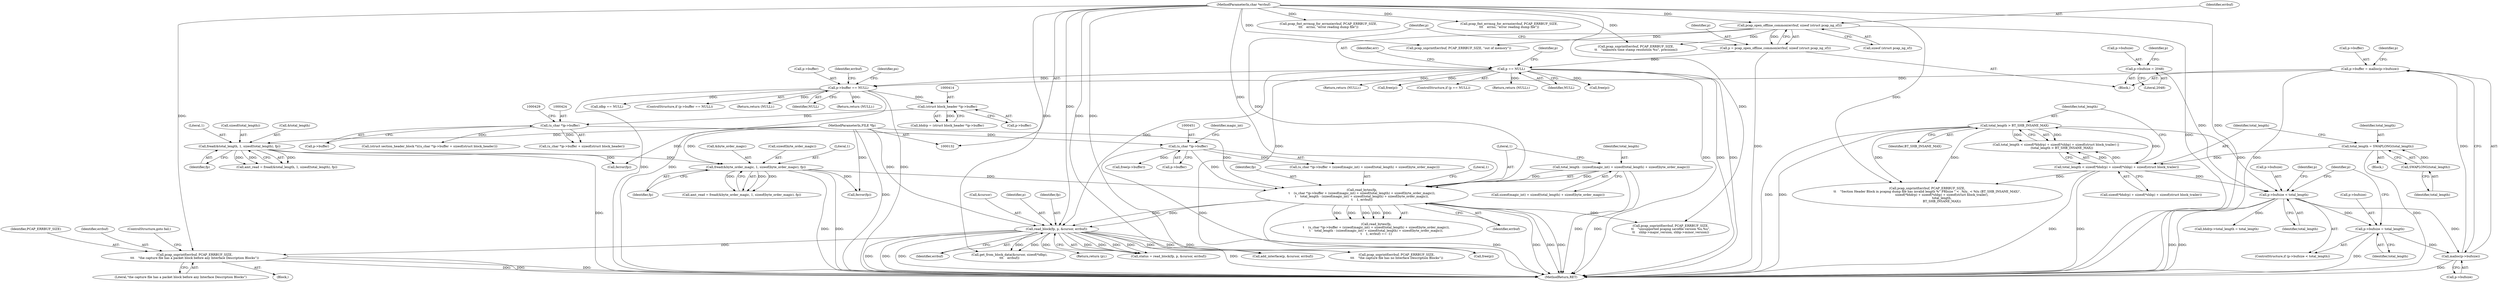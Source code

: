 digraph "0_libpcap_87d6bef033062f969e70fa40c43dfd945d5a20ab@API" {
"1000624" [label="(Call,pcap_snprintf(errbuf, PCAP_ERRBUF_SIZE,\n\t\t\t    \"the capture file has a packet block before any Interface Description Blocks\"))"];
"1000549" [label="(Call,read_block(fp, p, &cursor, errbuf))"];
"1000447" [label="(Call,read_bytes(fp,\n\t    (u_char *)p->buffer + (sizeof(magic_int) + sizeof(total_length) + sizeof(byte_order_magic)),\n\t    total_length - (sizeof(magic_int) + sizeof(total_length) + sizeof(byte_order_magic)),\n\t    1, errbuf))"];
"1000205" [label="(Call,fread(&byte_order_magic, 1, sizeof(byte_order_magic), fp))"];
"1000173" [label="(Call,fread(&total_length, 1, sizeof(total_length), fp))"];
"1000134" [label="(MethodParameterIn,FILE *fp)"];
"1000450" [label="(Call,(u_char *)p->buffer)"];
"1000423" [label="(Call,(u_char *)p->buffer)"];
"1000413" [label="(Call,(struct block_header *)p->buffer)"];
"1000388" [label="(Call,p->buffer == NULL)"];
"1000379" [label="(Call,p->buffer = malloc(p->bufsize))"];
"1000383" [label="(Call,malloc(p->bufsize))"];
"1000374" [label="(Call,p->bufsize = total_length)"];
"1000369" [label="(Call,p->bufsize < total_length)"];
"1000363" [label="(Call,p->bufsize = 2048)"];
"1000272" [label="(Call,total_length > BT_SHB_INSANE_MAX)"];
"1000260" [label="(Call,total_length < sizeof(*bhdrp) + sizeof(*shbp) + sizeof(struct block_trailer))"];
"1000254" [label="(Call,total_length = SWAPLONG(total_length))"];
"1000256" [label="(Call,SWAPLONG(total_length))"];
"1000305" [label="(Call,p == NULL)"];
"1000298" [label="(Call,p = pcap_open_offline_common(errbuf, sizeof (struct pcap_ng_sf)))"];
"1000300" [label="(Call,pcap_open_offline_common(errbuf, sizeof (struct pcap_ng_sf)))"];
"1000136" [label="(MethodParameterIn,char *errbuf)"];
"1000463" [label="(Call,total_length - (sizeof(magic_int) + sizeof(total_length) + sizeof(byte_order_magic)))"];
"1000171" [label="(Call,amt_read = fread(&total_length, 1, sizeof(total_length), fp))"];
"1000547" [label="(Call,status = read_block(fp, p, &cursor, errbuf))"];
"1000375" [label="(Call,p->bufsize)"];
"1000299" [label="(Identifier,p)"];
"1000239" [label="(Block,)"];
"1000423" [label="(Call,(u_char *)p->buffer)"];
"1000311" [label="(Identifier,err)"];
"1000448" [label="(Identifier,fp)"];
"1000465" [label="(Call,sizeof(magic_int) + sizeof(total_length) + sizeof(byte_order_magic))"];
"1000464" [label="(Identifier,total_length)"];
"1000371" [label="(Identifier,p)"];
"1000415" [label="(Call,p->buffer)"];
"1000260" [label="(Call,total_length < sizeof(*bhdrp) + sizeof(*shbp) + sizeof(struct block_trailer))"];
"1000404" [label="(Return,return (NULL);)"];
"1000624" [label="(Call,pcap_snprintf(errbuf, PCAP_ERRBUF_SIZE,\n\t\t\t    \"the capture file has a packet block before any Interface Description Blocks\"))"];
"1000176" [label="(Literal,1)"];
"1000435" [label="(Call,bhdrp->total_length = total_length)"];
"1000513" [label="(Call,pcap_snprintf(errbuf, PCAP_ERRBUF_SIZE,\n\t\t    \"unsupported pcapng savefile version %u.%u\",\n\t\t    shbp->major_version, shbp->minor_version))"];
"1000138" [label="(Block,)"];
"1000395" [label="(Identifier,errbuf)"];
"1000300" [label="(Call,pcap_open_offline_common(errbuf, sizeof (struct pcap_ng_sf)))"];
"1000628" [label="(ControlStructure,goto fail;)"];
"1000626" [label="(Identifier,PCAP_ERRBUF_SIZE)"];
"1000373" [label="(Identifier,total_length)"];
"1000305" [label="(Call,p == NULL)"];
"1000187" [label="(Call,ferror(fp))"];
"1000463" [label="(Call,total_length - (sizeof(magic_int) + sizeof(total_length) + sizeof(byte_order_magic)))"];
"1000394" [label="(Call,pcap_snprintf(errbuf, PCAP_ERRBUF_SIZE, \"out of memory\"))"];
"1000307" [label="(Identifier,NULL)"];
"1000134" [label="(MethodParameterIn,FILE *fp)"];
"1000554" [label="(Identifier,errbuf)"];
"1000302" [label="(Call,sizeof (struct pcap_ng_sf))"];
"1000211" [label="(Identifier,fp)"];
"1000343" [label="(Call,pcap_snprintf(errbuf, PCAP_ERRBUF_SIZE,\n\t\t    \"unknown time stamp resolution %u\", precision))"];
"1000255" [label="(Identifier,total_length)"];
"1000449" [label="(Call,(u_char *)p->buffer + (sizeof(magic_int) + sizeof(total_length) + sizeof(byte_order_magic)))"];
"1000398" [label="(Call,free(p))"];
"1000707" [label="(Return,return (NULL);)"];
"1000452" [label="(Call,p->buffer)"];
"1000206" [label="(Call,&byte_order_magic)"];
"1000177" [label="(Call,sizeof(total_length))"];
"1000701" [label="(Call,free(p))"];
"1000614" [label="(Call,add_interface(p, &cursor, errbuf))"];
"1000425" [label="(Call,p->buffer)"];
"1000272" [label="(Call,total_length > BT_SHB_INSANE_MAX)"];
"1000209" [label="(Call,sizeof(byte_order_magic))"];
"1000313" [label="(Return,return (NULL);)"];
"1000384" [label="(Call,p->bufsize)"];
"1000392" [label="(Identifier,NULL)"];
"1000413" [label="(Call,(struct block_header *)p->buffer)"];
"1000383" [label="(Call,malloc(p->bufsize))"];
"1000369" [label="(Call,p->bufsize < total_length)"];
"1000348" [label="(Call,free(p))"];
"1000378" [label="(Identifier,total_length)"];
"1000420" [label="(Call,(struct section_header_block *)((u_char *)p->buffer + sizeof(struct block_header)))"];
"1000476" [label="(Literal,1)"];
"1000627" [label="(Literal,\"the capture file has a packet block before any Interface Description Blocks\")"];
"1000376" [label="(Identifier,p)"];
"1000370" [label="(Call,p->bufsize)"];
"1000381" [label="(Identifier,p)"];
"1000587" [label="(Call,idbp == NULL)"];
"1000261" [label="(Identifier,total_length)"];
"1000174" [label="(Call,&total_length)"];
"1000254" [label="(Call,total_length = SWAPLONG(total_length))"];
"1000552" [label="(Call,&cursor)"];
"1000550" [label="(Identifier,fp)"];
"1000179" [label="(Identifier,fp)"];
"1000379" [label="(Call,p->buffer = malloc(p->bufsize))"];
"1000203" [label="(Call,amt_read = fread(&byte_order_magic, 1, sizeof(byte_order_magic), fp))"];
"1000273" [label="(Identifier,total_length)"];
"1000257" [label="(Identifier,total_length)"];
"1000367" [label="(Literal,2048)"];
"1000205" [label="(Call,fread(&byte_order_magic, 1, sizeof(byte_order_magic), fp))"];
"1000173" [label="(Call,fread(&total_length, 1, sizeof(total_length), fp))"];
"1000276" [label="(Call,pcap_snprintf(errbuf, PCAP_ERRBUF_SIZE,\n\t\t    \"Section Header Block in pcapng dump file has invalid length %\" PRIsize \" < _%lu_ < %lu (BT_SHB_INSANE_MAX)\",\n                              sizeof(*bhdrp) + sizeof(*shbp) + sizeof(struct block_trailer),\n                              total_length,\n                              BT_SHB_INSANE_MAX))"];
"1000575" [label="(Block,)"];
"1000317" [label="(Identifier,p)"];
"1000473" [label="(Literal,1)"];
"1000368" [label="(ControlStructure,if (p->bufsize < total_length))"];
"1000274" [label="(Identifier,BT_SHB_INSANE_MAX)"];
"1000457" [label="(Identifier,magic_int)"];
"1000549" [label="(Call,read_block(fp, p, &cursor, errbuf))"];
"1000298" [label="(Call,p = pcap_open_offline_common(errbuf, sizeof (struct pcap_ng_sf)))"];
"1000422" [label="(Call,(u_char *)p->buffer + sizeof(struct block_header))"];
"1000388" [label="(Call,p->buffer == NULL)"];
"1000259" [label="(Call,total_length < sizeof(*bhdrp) + sizeof(*shbp) + sizeof(struct block_trailer) ||\n            (total_length > BT_SHB_INSANE_MAX))"];
"1000304" [label="(ControlStructure,if (p == NULL))"];
"1000408" [label="(Identifier,ps)"];
"1000579" [label="(Call,get_from_block_data(&cursor, sizeof(*idbp),\n\t\t\t    errbuf))"];
"1000625" [label="(Identifier,errbuf)"];
"1000306" [label="(Identifier,p)"];
"1000354" [label="(Return,return (NULL);)"];
"1000219" [label="(Call,ferror(fp))"];
"1000262" [label="(Call,sizeof(*bhdrp) + sizeof(*shbp) + sizeof(struct block_trailer))"];
"1000364" [label="(Call,p->bufsize)"];
"1000709" [label="(MethodReturn,RET)"];
"1000447" [label="(Call,read_bytes(fp,\n\t    (u_char *)p->buffer + (sizeof(magic_int) + sizeof(total_length) + sizeof(byte_order_magic)),\n\t    total_length - (sizeof(magic_int) + sizeof(total_length) + sizeof(byte_order_magic)),\n\t    1, errbuf))"];
"1000560" [label="(Call,pcap_snprintf(errbuf, PCAP_ERRBUF_SIZE,\n\t\t\t    \"the capture file has no Interface Description Blocks\"))"];
"1000411" [label="(Call,bhdrp = (struct block_header *)p->buffer)"];
"1000446" [label="(Call,read_bytes(fp,\n\t    (u_char *)p->buffer + (sizeof(magic_int) + sizeof(total_length) + sizeof(byte_order_magic)),\n\t    total_length - (sizeof(magic_int) + sizeof(total_length) + sizeof(byte_order_magic)),\n\t    1, errbuf) == -1)"];
"1000450" [label="(Call,(u_char *)p->buffer)"];
"1000363" [label="(Call,p->bufsize = 2048)"];
"1000551" [label="(Identifier,p)"];
"1000690" [label="(Return,return (p);)"];
"1000474" [label="(Identifier,errbuf)"];
"1000387" [label="(ControlStructure,if (p->buffer == NULL))"];
"1000222" [label="(Call,pcap_fmt_errmsg_for_errno(errbuf, PCAP_ERRBUF_SIZE,\n\t\t\t    errno, \"error reading dump file\"))"];
"1000380" [label="(Call,p->buffer)"];
"1000136" [label="(MethodParameterIn,char *errbuf)"];
"1000389" [label="(Call,p->buffer)"];
"1000390" [label="(Identifier,p)"];
"1000208" [label="(Literal,1)"];
"1000256" [label="(Call,SWAPLONG(total_length))"];
"1000374" [label="(Call,p->bufsize = total_length)"];
"1000301" [label="(Identifier,errbuf)"];
"1000190" [label="(Call,pcap_fmt_errmsg_for_errno(errbuf, PCAP_ERRBUF_SIZE,\n\t\t\t    errno, \"error reading dump file\"))"];
"1000697" [label="(Call,free(p->buffer))"];
"1000624" -> "1000575"  [label="AST: "];
"1000624" -> "1000627"  [label="CFG: "];
"1000625" -> "1000624"  [label="AST: "];
"1000626" -> "1000624"  [label="AST: "];
"1000627" -> "1000624"  [label="AST: "];
"1000628" -> "1000624"  [label="CFG: "];
"1000624" -> "1000709"  [label="DDG: "];
"1000624" -> "1000709"  [label="DDG: "];
"1000624" -> "1000709"  [label="DDG: "];
"1000549" -> "1000624"  [label="DDG: "];
"1000136" -> "1000624"  [label="DDG: "];
"1000549" -> "1000547"  [label="AST: "];
"1000549" -> "1000554"  [label="CFG: "];
"1000550" -> "1000549"  [label="AST: "];
"1000551" -> "1000549"  [label="AST: "];
"1000552" -> "1000549"  [label="AST: "];
"1000554" -> "1000549"  [label="AST: "];
"1000547" -> "1000549"  [label="CFG: "];
"1000549" -> "1000709"  [label="DDG: "];
"1000549" -> "1000709"  [label="DDG: "];
"1000549" -> "1000709"  [label="DDG: "];
"1000549" -> "1000709"  [label="DDG: "];
"1000549" -> "1000547"  [label="DDG: "];
"1000549" -> "1000547"  [label="DDG: "];
"1000549" -> "1000547"  [label="DDG: "];
"1000549" -> "1000547"  [label="DDG: "];
"1000447" -> "1000549"  [label="DDG: "];
"1000447" -> "1000549"  [label="DDG: "];
"1000134" -> "1000549"  [label="DDG: "];
"1000305" -> "1000549"  [label="DDG: "];
"1000136" -> "1000549"  [label="DDG: "];
"1000549" -> "1000560"  [label="DDG: "];
"1000549" -> "1000579"  [label="DDG: "];
"1000549" -> "1000579"  [label="DDG: "];
"1000549" -> "1000614"  [label="DDG: "];
"1000549" -> "1000690"  [label="DDG: "];
"1000549" -> "1000701"  [label="DDG: "];
"1000447" -> "1000446"  [label="AST: "];
"1000447" -> "1000474"  [label="CFG: "];
"1000448" -> "1000447"  [label="AST: "];
"1000449" -> "1000447"  [label="AST: "];
"1000463" -> "1000447"  [label="AST: "];
"1000473" -> "1000447"  [label="AST: "];
"1000474" -> "1000447"  [label="AST: "];
"1000476" -> "1000447"  [label="CFG: "];
"1000447" -> "1000709"  [label="DDG: "];
"1000447" -> "1000709"  [label="DDG: "];
"1000447" -> "1000709"  [label="DDG: "];
"1000447" -> "1000709"  [label="DDG: "];
"1000447" -> "1000446"  [label="DDG: "];
"1000447" -> "1000446"  [label="DDG: "];
"1000447" -> "1000446"  [label="DDG: "];
"1000447" -> "1000446"  [label="DDG: "];
"1000447" -> "1000446"  [label="DDG: "];
"1000205" -> "1000447"  [label="DDG: "];
"1000134" -> "1000447"  [label="DDG: "];
"1000450" -> "1000447"  [label="DDG: "];
"1000463" -> "1000447"  [label="DDG: "];
"1000463" -> "1000447"  [label="DDG: "];
"1000300" -> "1000447"  [label="DDG: "];
"1000136" -> "1000447"  [label="DDG: "];
"1000447" -> "1000513"  [label="DDG: "];
"1000205" -> "1000203"  [label="AST: "];
"1000205" -> "1000211"  [label="CFG: "];
"1000206" -> "1000205"  [label="AST: "];
"1000208" -> "1000205"  [label="AST: "];
"1000209" -> "1000205"  [label="AST: "];
"1000211" -> "1000205"  [label="AST: "];
"1000203" -> "1000205"  [label="CFG: "];
"1000205" -> "1000709"  [label="DDG: "];
"1000205" -> "1000709"  [label="DDG: "];
"1000205" -> "1000203"  [label="DDG: "];
"1000205" -> "1000203"  [label="DDG: "];
"1000205" -> "1000203"  [label="DDG: "];
"1000173" -> "1000205"  [label="DDG: "];
"1000134" -> "1000205"  [label="DDG: "];
"1000205" -> "1000219"  [label="DDG: "];
"1000173" -> "1000171"  [label="AST: "];
"1000173" -> "1000179"  [label="CFG: "];
"1000174" -> "1000173"  [label="AST: "];
"1000176" -> "1000173"  [label="AST: "];
"1000177" -> "1000173"  [label="AST: "];
"1000179" -> "1000173"  [label="AST: "];
"1000171" -> "1000173"  [label="CFG: "];
"1000173" -> "1000709"  [label="DDG: "];
"1000173" -> "1000171"  [label="DDG: "];
"1000173" -> "1000171"  [label="DDG: "];
"1000173" -> "1000171"  [label="DDG: "];
"1000134" -> "1000173"  [label="DDG: "];
"1000173" -> "1000187"  [label="DDG: "];
"1000134" -> "1000132"  [label="AST: "];
"1000134" -> "1000709"  [label="DDG: "];
"1000134" -> "1000187"  [label="DDG: "];
"1000134" -> "1000219"  [label="DDG: "];
"1000450" -> "1000449"  [label="AST: "];
"1000450" -> "1000452"  [label="CFG: "];
"1000451" -> "1000450"  [label="AST: "];
"1000452" -> "1000450"  [label="AST: "];
"1000457" -> "1000450"  [label="CFG: "];
"1000450" -> "1000709"  [label="DDG: "];
"1000450" -> "1000449"  [label="DDG: "];
"1000423" -> "1000450"  [label="DDG: "];
"1000450" -> "1000697"  [label="DDG: "];
"1000423" -> "1000422"  [label="AST: "];
"1000423" -> "1000425"  [label="CFG: "];
"1000424" -> "1000423"  [label="AST: "];
"1000425" -> "1000423"  [label="AST: "];
"1000429" -> "1000423"  [label="CFG: "];
"1000423" -> "1000420"  [label="DDG: "];
"1000423" -> "1000422"  [label="DDG: "];
"1000413" -> "1000423"  [label="DDG: "];
"1000413" -> "1000411"  [label="AST: "];
"1000413" -> "1000415"  [label="CFG: "];
"1000414" -> "1000413"  [label="AST: "];
"1000415" -> "1000413"  [label="AST: "];
"1000411" -> "1000413"  [label="CFG: "];
"1000413" -> "1000411"  [label="DDG: "];
"1000388" -> "1000413"  [label="DDG: "];
"1000388" -> "1000387"  [label="AST: "];
"1000388" -> "1000392"  [label="CFG: "];
"1000389" -> "1000388"  [label="AST: "];
"1000392" -> "1000388"  [label="AST: "];
"1000395" -> "1000388"  [label="CFG: "];
"1000408" -> "1000388"  [label="CFG: "];
"1000388" -> "1000709"  [label="DDG: "];
"1000388" -> "1000709"  [label="DDG: "];
"1000388" -> "1000709"  [label="DDG: "];
"1000379" -> "1000388"  [label="DDG: "];
"1000305" -> "1000388"  [label="DDG: "];
"1000388" -> "1000404"  [label="DDG: "];
"1000388" -> "1000587"  [label="DDG: "];
"1000388" -> "1000707"  [label="DDG: "];
"1000379" -> "1000138"  [label="AST: "];
"1000379" -> "1000383"  [label="CFG: "];
"1000380" -> "1000379"  [label="AST: "];
"1000383" -> "1000379"  [label="AST: "];
"1000390" -> "1000379"  [label="CFG: "];
"1000379" -> "1000709"  [label="DDG: "];
"1000383" -> "1000379"  [label="DDG: "];
"1000383" -> "1000384"  [label="CFG: "];
"1000384" -> "1000383"  [label="AST: "];
"1000383" -> "1000709"  [label="DDG: "];
"1000374" -> "1000383"  [label="DDG: "];
"1000369" -> "1000383"  [label="DDG: "];
"1000374" -> "1000368"  [label="AST: "];
"1000374" -> "1000378"  [label="CFG: "];
"1000375" -> "1000374"  [label="AST: "];
"1000378" -> "1000374"  [label="AST: "];
"1000381" -> "1000374"  [label="CFG: "];
"1000374" -> "1000709"  [label="DDG: "];
"1000369" -> "1000374"  [label="DDG: "];
"1000369" -> "1000368"  [label="AST: "];
"1000369" -> "1000373"  [label="CFG: "];
"1000370" -> "1000369"  [label="AST: "];
"1000373" -> "1000369"  [label="AST: "];
"1000376" -> "1000369"  [label="CFG: "];
"1000381" -> "1000369"  [label="CFG: "];
"1000369" -> "1000709"  [label="DDG: "];
"1000369" -> "1000709"  [label="DDG: "];
"1000363" -> "1000369"  [label="DDG: "];
"1000272" -> "1000369"  [label="DDG: "];
"1000260" -> "1000369"  [label="DDG: "];
"1000369" -> "1000435"  [label="DDG: "];
"1000363" -> "1000138"  [label="AST: "];
"1000363" -> "1000367"  [label="CFG: "];
"1000364" -> "1000363"  [label="AST: "];
"1000367" -> "1000363"  [label="AST: "];
"1000371" -> "1000363"  [label="CFG: "];
"1000272" -> "1000259"  [label="AST: "];
"1000272" -> "1000274"  [label="CFG: "];
"1000273" -> "1000272"  [label="AST: "];
"1000274" -> "1000272"  [label="AST: "];
"1000259" -> "1000272"  [label="CFG: "];
"1000272" -> "1000709"  [label="DDG: "];
"1000272" -> "1000709"  [label="DDG: "];
"1000272" -> "1000259"  [label="DDG: "];
"1000272" -> "1000259"  [label="DDG: "];
"1000260" -> "1000272"  [label="DDG: "];
"1000272" -> "1000276"  [label="DDG: "];
"1000272" -> "1000276"  [label="DDG: "];
"1000260" -> "1000259"  [label="AST: "];
"1000260" -> "1000262"  [label="CFG: "];
"1000261" -> "1000260"  [label="AST: "];
"1000262" -> "1000260"  [label="AST: "];
"1000273" -> "1000260"  [label="CFG: "];
"1000259" -> "1000260"  [label="CFG: "];
"1000260" -> "1000709"  [label="DDG: "];
"1000260" -> "1000709"  [label="DDG: "];
"1000260" -> "1000259"  [label="DDG: "];
"1000260" -> "1000259"  [label="DDG: "];
"1000254" -> "1000260"  [label="DDG: "];
"1000260" -> "1000276"  [label="DDG: "];
"1000254" -> "1000239"  [label="AST: "];
"1000254" -> "1000256"  [label="CFG: "];
"1000255" -> "1000254"  [label="AST: "];
"1000256" -> "1000254"  [label="AST: "];
"1000261" -> "1000254"  [label="CFG: "];
"1000254" -> "1000709"  [label="DDG: "];
"1000256" -> "1000254"  [label="DDG: "];
"1000256" -> "1000257"  [label="CFG: "];
"1000257" -> "1000256"  [label="AST: "];
"1000305" -> "1000304"  [label="AST: "];
"1000305" -> "1000307"  [label="CFG: "];
"1000306" -> "1000305"  [label="AST: "];
"1000307" -> "1000305"  [label="AST: "];
"1000311" -> "1000305"  [label="CFG: "];
"1000317" -> "1000305"  [label="CFG: "];
"1000305" -> "1000709"  [label="DDG: "];
"1000305" -> "1000709"  [label="DDG: "];
"1000305" -> "1000709"  [label="DDG: "];
"1000298" -> "1000305"  [label="DDG: "];
"1000305" -> "1000313"  [label="DDG: "];
"1000305" -> "1000348"  [label="DDG: "];
"1000305" -> "1000354"  [label="DDG: "];
"1000305" -> "1000398"  [label="DDG: "];
"1000305" -> "1000701"  [label="DDG: "];
"1000298" -> "1000138"  [label="AST: "];
"1000298" -> "1000300"  [label="CFG: "];
"1000299" -> "1000298"  [label="AST: "];
"1000300" -> "1000298"  [label="AST: "];
"1000306" -> "1000298"  [label="CFG: "];
"1000298" -> "1000709"  [label="DDG: "];
"1000300" -> "1000298"  [label="DDG: "];
"1000300" -> "1000302"  [label="CFG: "];
"1000301" -> "1000300"  [label="AST: "];
"1000302" -> "1000300"  [label="AST: "];
"1000300" -> "1000709"  [label="DDG: "];
"1000136" -> "1000300"  [label="DDG: "];
"1000300" -> "1000343"  [label="DDG: "];
"1000300" -> "1000394"  [label="DDG: "];
"1000136" -> "1000132"  [label="AST: "];
"1000136" -> "1000709"  [label="DDG: "];
"1000136" -> "1000190"  [label="DDG: "];
"1000136" -> "1000222"  [label="DDG: "];
"1000136" -> "1000276"  [label="DDG: "];
"1000136" -> "1000343"  [label="DDG: "];
"1000136" -> "1000394"  [label="DDG: "];
"1000136" -> "1000513"  [label="DDG: "];
"1000136" -> "1000560"  [label="DDG: "];
"1000136" -> "1000579"  [label="DDG: "];
"1000136" -> "1000614"  [label="DDG: "];
"1000463" -> "1000465"  [label="CFG: "];
"1000464" -> "1000463"  [label="AST: "];
"1000465" -> "1000463"  [label="AST: "];
"1000473" -> "1000463"  [label="CFG: "];
"1000463" -> "1000709"  [label="DDG: "];
"1000463" -> "1000709"  [label="DDG: "];
}

